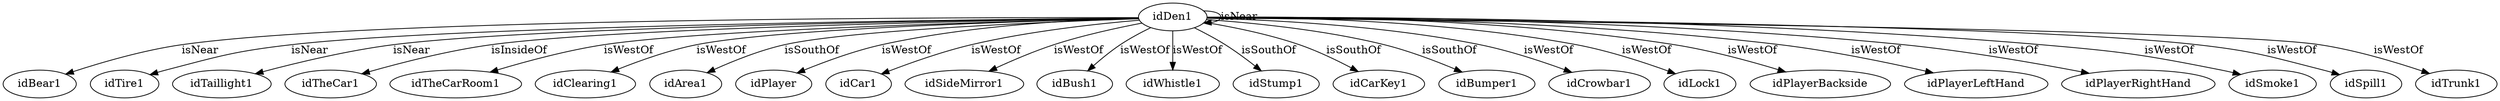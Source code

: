digraph  {
idDen1 [node_type=entity_node];
idBear1 [node_type=entity_node];
idTire1 [node_type=entity_node];
idTaillight1 [node_type=entity_node];
idTheCar1 [node_type=entity_node];
idTheCarRoom1 [node_type=entity_node];
idClearing1 [node_type=entity_node];
idArea1 [node_type=entity_node];
idPlayer [node_type=entity_node];
idCar1 [node_type=entity_node];
idSideMirror1 [node_type=entity_node];
idBush1 [node_type=entity_node];
idWhistle1 [node_type=entity_node];
idStump1 [node_type=entity_node];
idCarKey1 [node_type=entity_node];
idBumper1 [node_type=entity_node];
idCrowbar1 [node_type=entity_node];
idLock1 [node_type=entity_node];
idPlayerBackside [node_type=entity_node];
idPlayerLeftHand [node_type=entity_node];
idPlayerRightHand [node_type=entity_node];
idSmoke1 [node_type=entity_node];
idSpill1 [node_type=entity_node];
idTrunk1 [node_type=entity_node];
idDen1 -> idBear1  [edge_type=relationship, label=isNear];
idDen1 -> idTire1  [edge_type=relationship, label=isNear];
idDen1 -> idTaillight1  [edge_type=relationship, label=isNear];
idDen1 -> idTheCar1  [edge_type=relationship, label=isInsideOf];
idDen1 -> idTheCarRoom1  [edge_type=relationship, label=isWestOf];
idDen1 -> idClearing1  [edge_type=relationship, label=isWestOf];
idDen1 -> idDen1  [edge_type=relationship, label=isNear];
idDen1 -> idArea1  [edge_type=relationship, label=isSouthOf];
idDen1 -> idPlayer  [edge_type=relationship, label=isWestOf];
idDen1 -> idCar1  [edge_type=relationship, label=isWestOf];
idDen1 -> idSideMirror1  [edge_type=relationship, label=isWestOf];
idDen1 -> idBush1  [edge_type=relationship, label=isWestOf];
idDen1 -> idWhistle1  [edge_type=relationship, label=isWestOf];
idDen1 -> idStump1  [edge_type=relationship, label=isSouthOf];
idDen1 -> idCarKey1  [edge_type=relationship, label=isSouthOf];
idDen1 -> idBumper1  [edge_type=relationship, label=isSouthOf];
idDen1 -> idCrowbar1  [edge_type=relationship, label=isWestOf];
idDen1 -> idLock1  [edge_type=relationship, label=isWestOf];
idDen1 -> idPlayerBackside  [edge_type=relationship, label=isWestOf];
idDen1 -> idPlayerLeftHand  [edge_type=relationship, label=isWestOf];
idDen1 -> idPlayerRightHand  [edge_type=relationship, label=isWestOf];
idDen1 -> idSmoke1  [edge_type=relationship, label=isWestOf];
idDen1 -> idSpill1  [edge_type=relationship, label=isWestOf];
idDen1 -> idTrunk1  [edge_type=relationship, label=isWestOf];
}

